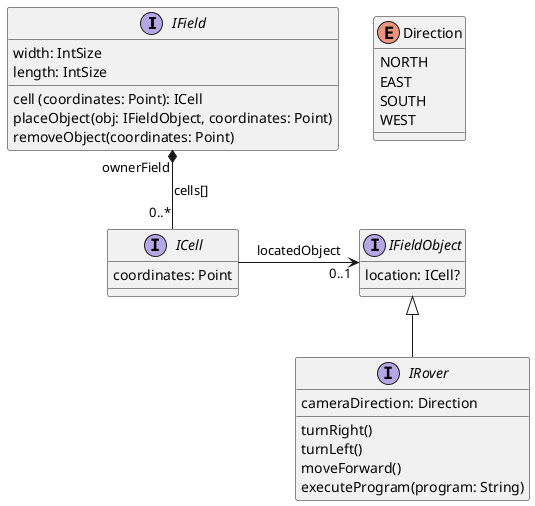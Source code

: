 @startuml
'https://plantuml.com/class-diagram

interface IField{
    width: IntSize
    length: IntSize

    cell (coordinates: Point): ICell
    placeObject(obj: IFieldObject, coordinates: Point)
    removeObject(coordinates: Point)
}

interface ICell{
    coordinates: Point
}

interface IFieldObject{
    location: ICell?
}

ICell -r-> "0..1" IFieldObject : locatedObject
' IFieldObject --> "0..1" ICell : location
IField "ownerField" *-- "0..*" ICell : "cells[]"
IFieldObject <|-- IRover

interface IRover{
    cameraDirection: Direction
    turnRight()
    turnLeft()
    moveForward()
    executeProgram(program: String)
}

enum Direction {
    NORTH
    EAST
    SOUTH
    WEST
}

@enduml